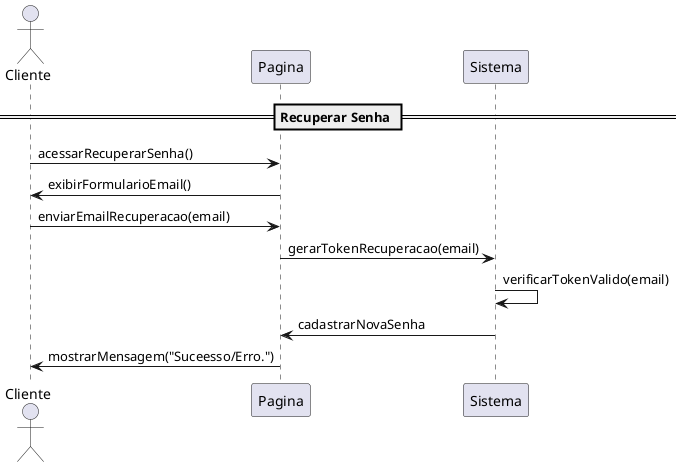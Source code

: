@startuml



' =============== Atores =================
actor Cliente

' ========== 3. Recuperar Senha ==========
== Recuperar Senha ==
Cliente -> Pagina : acessarRecuperarSenha()
Pagina -> Cliente : exibirFormularioEmail()
Cliente -> Pagina : enviarEmailRecuperacao(email)
Pagina -> Sistema : gerarTokenRecuperacao(email)
Sistema -> Sistema : verificarTokenValido(email)
Sistema -> Pagina : cadastrarNovaSenha

Pagina -> Cliente : mostrarMensagem("Suceesso/Erro.")

@enduml